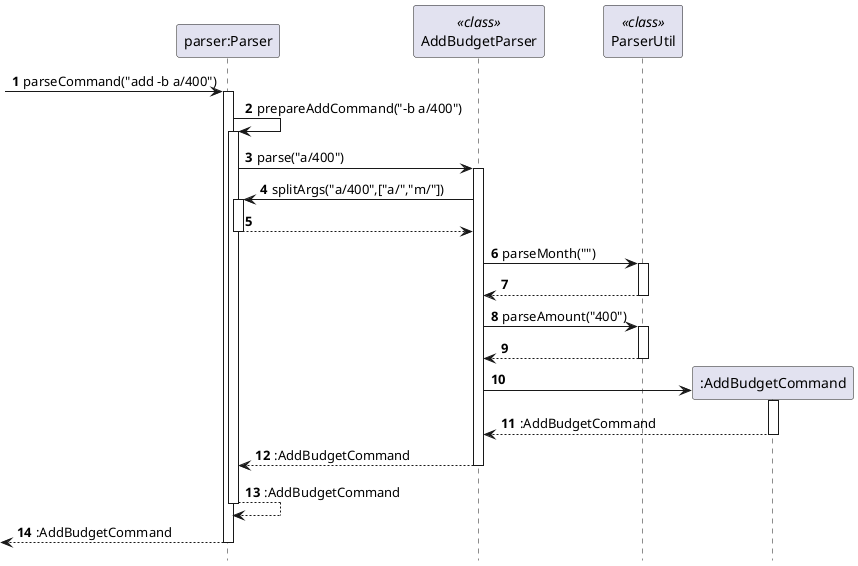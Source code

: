@startuml
'https://plantuml.com/sequence-diagram
hide footbox
autonumber
participant "parser:Parser" as P
participant AddBudgetParser as ABP <<class>>
participant ParserUtil as PU <<class>>

?-> P : parseCommand("add -b a/400")
activate P
P -> P : prepareAddCommand("-b a/400")
activate P
P -> ABP : parse("a/400")
activate ABP
ABP -> P : splitArgs("a/400",["a/","m/"])
activate P
return
ABP -> PU : parseMonth("")
activate PU
return
ABP -> PU : parseAmount("400")
activate PU
return
create ":AddBudgetCommand" as ABC
ABP -> ABC
activate ABC
return :AddBudgetCommand
return :AddBudgetCommand
return :AddBudgetCommand
return :AddBudgetCommand


@enduml